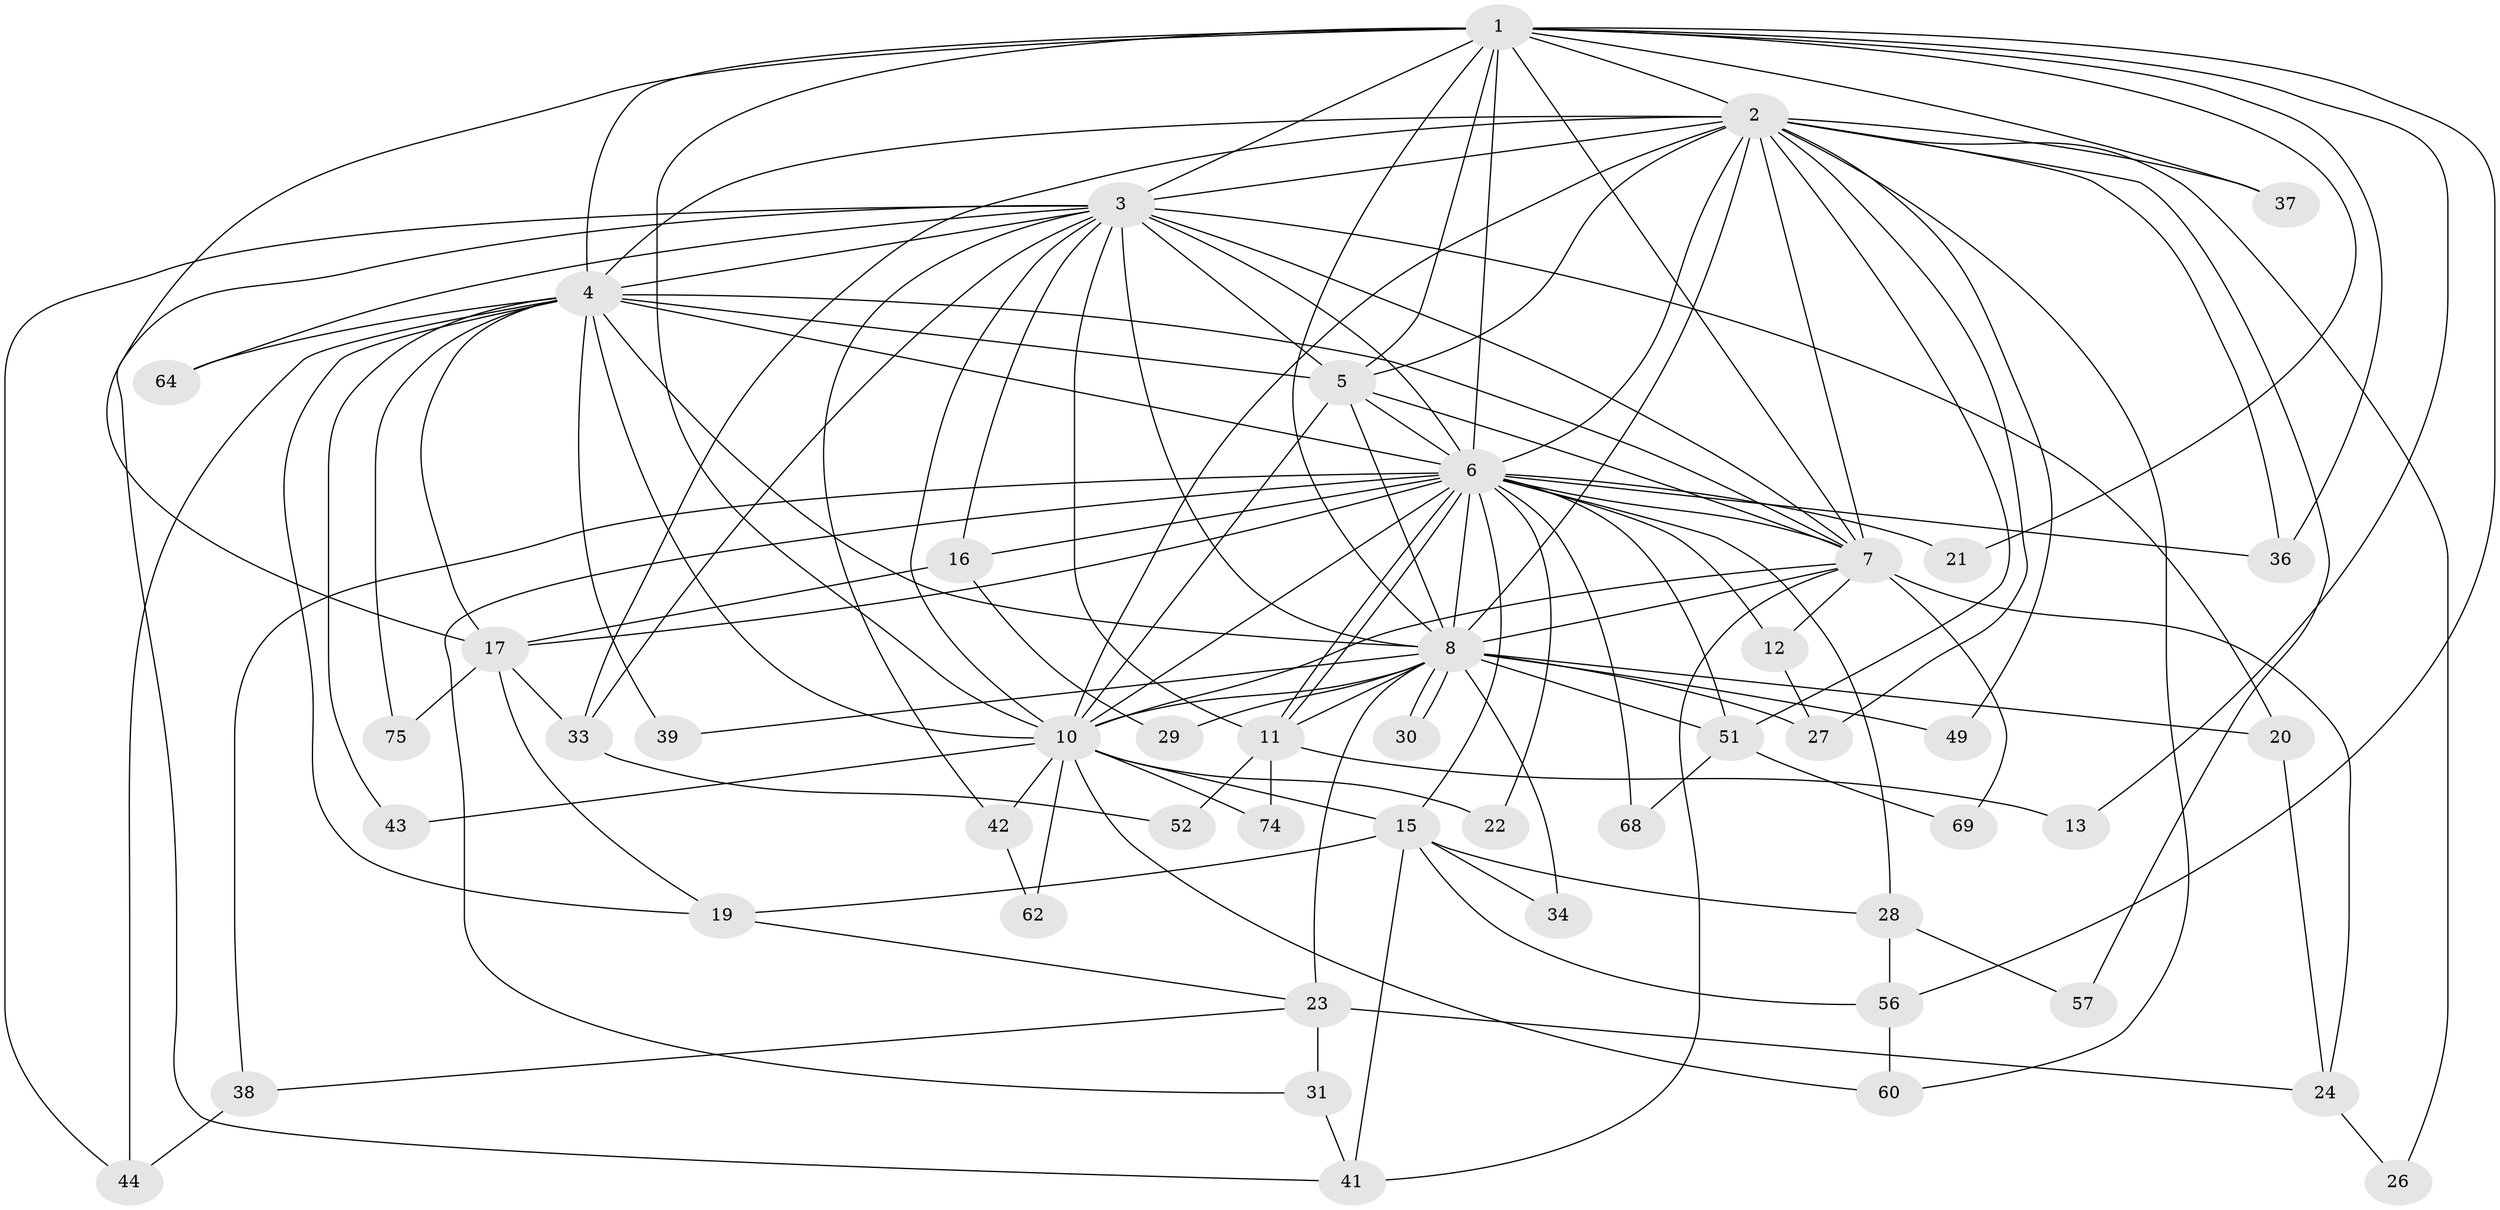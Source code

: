 // original degree distribution, {16: 0.013333333333333334, 21: 0.013333333333333334, 18: 0.013333333333333334, 17: 0.013333333333333334, 9: 0.013333333333333334, 23: 0.02666666666666667, 13: 0.013333333333333334, 10: 0.013333333333333334, 20: 0.013333333333333334, 6: 0.013333333333333334, 3: 0.2, 2: 0.48, 7: 0.013333333333333334, 4: 0.13333333333333333, 5: 0.02666666666666667}
// Generated by graph-tools (version 1.1) at 2025/41/03/06/25 10:41:31]
// undirected, 49 vertices, 131 edges
graph export_dot {
graph [start="1"]
  node [color=gray90,style=filled];
  1 [super="+18"];
  2 [super="+35"];
  3 [super="+63"];
  4 [super="+59"];
  5;
  6 [super="+9"];
  7 [super="+14"];
  8 [super="+73"];
  10 [super="+46"];
  11 [super="+45"];
  12 [super="+65"];
  13;
  15 [super="+47"];
  16 [super="+70"];
  17 [super="+25"];
  19 [super="+50"];
  20;
  21;
  22;
  23 [super="+32"];
  24 [super="+40"];
  26;
  27;
  28 [super="+67"];
  29;
  30;
  31;
  33 [super="+53"];
  34;
  36 [super="+54"];
  37;
  38;
  39;
  41 [super="+72"];
  42 [super="+58"];
  43 [super="+55"];
  44 [super="+48"];
  49 [super="+66"];
  51 [super="+61"];
  52;
  56;
  57;
  60 [super="+71"];
  62;
  64;
  68;
  69;
  74;
  75;
  1 -- 2;
  1 -- 3;
  1 -- 4;
  1 -- 5;
  1 -- 6 [weight=3];
  1 -- 7;
  1 -- 8;
  1 -- 10;
  1 -- 13;
  1 -- 17;
  1 -- 21;
  1 -- 36;
  1 -- 37;
  1 -- 56;
  2 -- 3;
  2 -- 4;
  2 -- 5;
  2 -- 6 [weight=2];
  2 -- 7;
  2 -- 8 [weight=2];
  2 -- 10 [weight=2];
  2 -- 26;
  2 -- 27;
  2 -- 33;
  2 -- 37;
  2 -- 49 [weight=2];
  2 -- 51;
  2 -- 57;
  2 -- 60;
  2 -- 36;
  3 -- 4;
  3 -- 5;
  3 -- 6 [weight=2];
  3 -- 7 [weight=2];
  3 -- 8;
  3 -- 10;
  3 -- 16;
  3 -- 20;
  3 -- 41;
  3 -- 42;
  3 -- 64;
  3 -- 33;
  3 -- 11;
  3 -- 44;
  4 -- 5;
  4 -- 6 [weight=2];
  4 -- 7;
  4 -- 8;
  4 -- 10 [weight=2];
  4 -- 19;
  4 -- 39;
  4 -- 43;
  4 -- 44;
  4 -- 64;
  4 -- 75;
  4 -- 17;
  5 -- 6 [weight=2];
  5 -- 7;
  5 -- 8;
  5 -- 10;
  6 -- 7 [weight=2];
  6 -- 8 [weight=2];
  6 -- 10 [weight=2];
  6 -- 11;
  6 -- 11;
  6 -- 12;
  6 -- 15;
  6 -- 16;
  6 -- 21;
  6 -- 22;
  6 -- 28;
  6 -- 31;
  6 -- 36;
  6 -- 38;
  6 -- 68;
  6 -- 17;
  6 -- 51;
  7 -- 8;
  7 -- 10;
  7 -- 12;
  7 -- 24;
  7 -- 41;
  7 -- 69;
  8 -- 10 [weight=2];
  8 -- 20;
  8 -- 23 [weight=2];
  8 -- 27;
  8 -- 29;
  8 -- 30;
  8 -- 30;
  8 -- 34;
  8 -- 39;
  8 -- 49;
  8 -- 51;
  8 -- 11;
  10 -- 15;
  10 -- 22;
  10 -- 42 [weight=2];
  10 -- 43 [weight=2];
  10 -- 60;
  10 -- 62;
  10 -- 74;
  11 -- 13;
  11 -- 52;
  11 -- 74;
  12 -- 27;
  15 -- 19;
  15 -- 28;
  15 -- 34;
  15 -- 56;
  15 -- 41;
  16 -- 29;
  16 -- 17;
  17 -- 75;
  17 -- 33;
  17 -- 19;
  19 -- 23;
  20 -- 24;
  23 -- 31;
  23 -- 38;
  23 -- 24;
  24 -- 26;
  28 -- 57;
  28 -- 56;
  31 -- 41;
  33 -- 52;
  38 -- 44;
  42 -- 62;
  51 -- 69;
  51 -- 68;
  56 -- 60;
}
